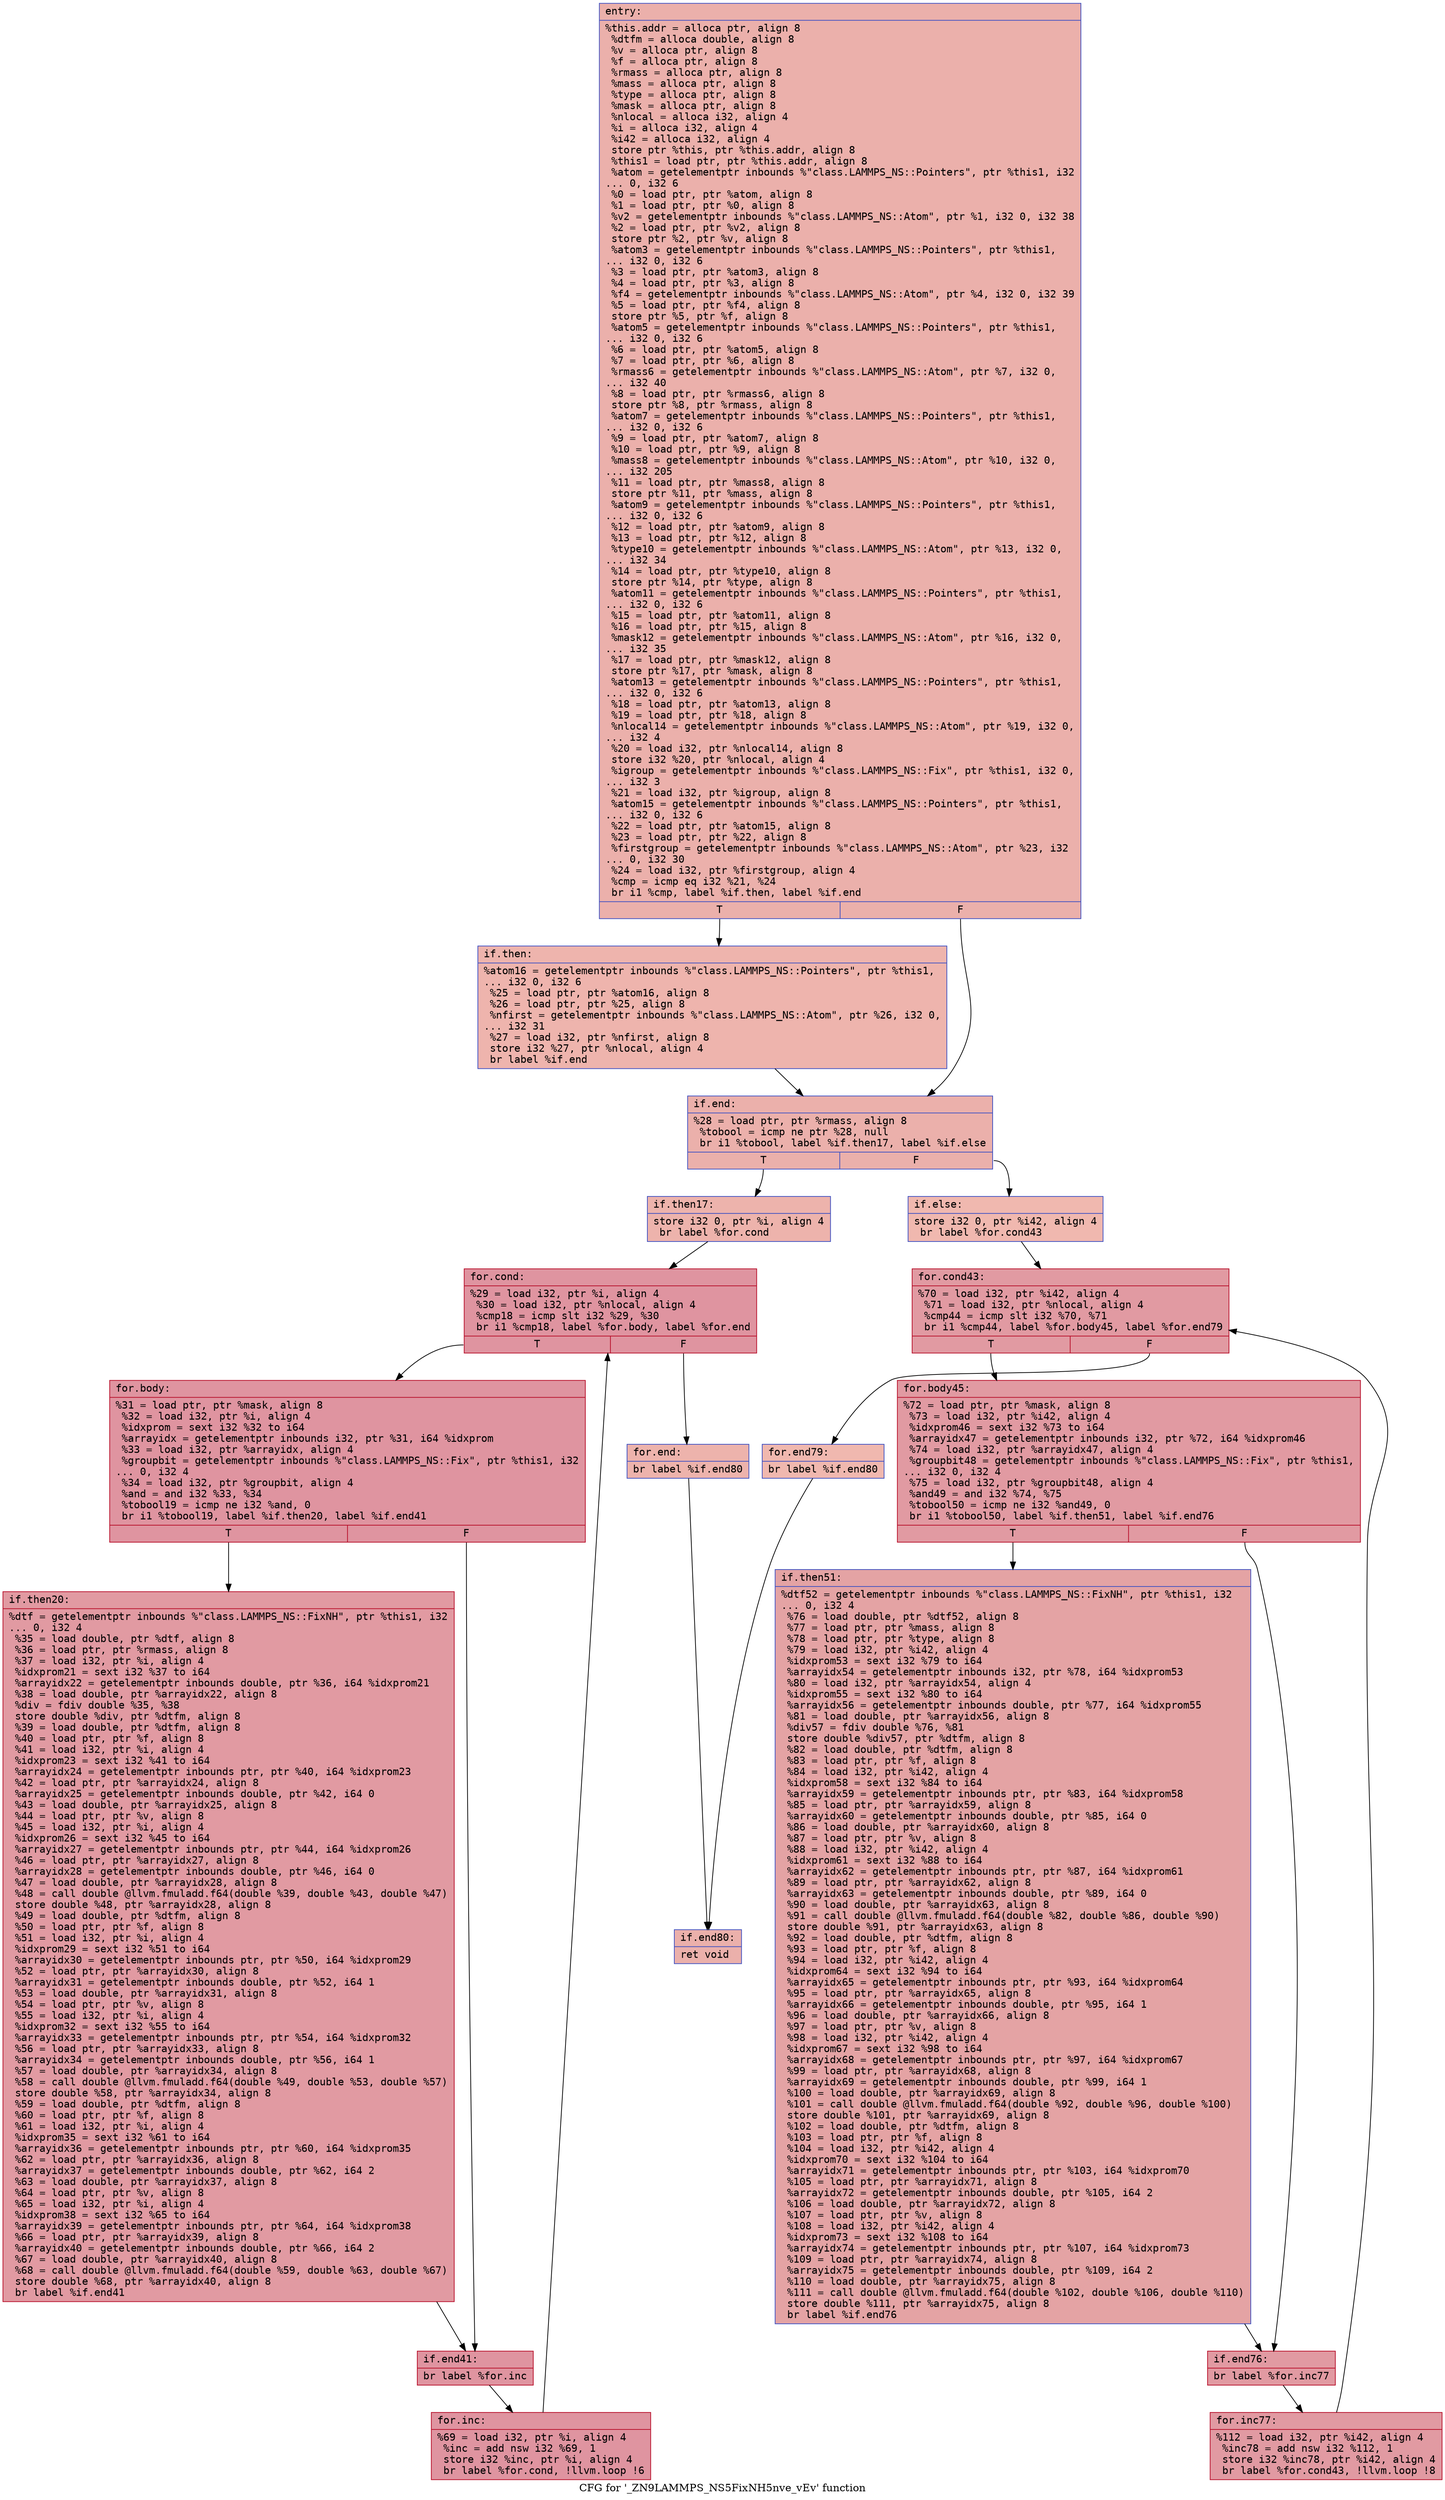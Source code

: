 digraph "CFG for '_ZN9LAMMPS_NS5FixNH5nve_vEv' function" {
	label="CFG for '_ZN9LAMMPS_NS5FixNH5nve_vEv' function";

	Node0x55b2c7e03810 [shape=record,color="#3d50c3ff", style=filled, fillcolor="#d24b4070" fontname="Courier",label="{entry:\l|  %this.addr = alloca ptr, align 8\l  %dtfm = alloca double, align 8\l  %v = alloca ptr, align 8\l  %f = alloca ptr, align 8\l  %rmass = alloca ptr, align 8\l  %mass = alloca ptr, align 8\l  %type = alloca ptr, align 8\l  %mask = alloca ptr, align 8\l  %nlocal = alloca i32, align 4\l  %i = alloca i32, align 4\l  %i42 = alloca i32, align 4\l  store ptr %this, ptr %this.addr, align 8\l  %this1 = load ptr, ptr %this.addr, align 8\l  %atom = getelementptr inbounds %\"class.LAMMPS_NS::Pointers\", ptr %this1, i32\l... 0, i32 6\l  %0 = load ptr, ptr %atom, align 8\l  %1 = load ptr, ptr %0, align 8\l  %v2 = getelementptr inbounds %\"class.LAMMPS_NS::Atom\", ptr %1, i32 0, i32 38\l  %2 = load ptr, ptr %v2, align 8\l  store ptr %2, ptr %v, align 8\l  %atom3 = getelementptr inbounds %\"class.LAMMPS_NS::Pointers\", ptr %this1,\l... i32 0, i32 6\l  %3 = load ptr, ptr %atom3, align 8\l  %4 = load ptr, ptr %3, align 8\l  %f4 = getelementptr inbounds %\"class.LAMMPS_NS::Atom\", ptr %4, i32 0, i32 39\l  %5 = load ptr, ptr %f4, align 8\l  store ptr %5, ptr %f, align 8\l  %atom5 = getelementptr inbounds %\"class.LAMMPS_NS::Pointers\", ptr %this1,\l... i32 0, i32 6\l  %6 = load ptr, ptr %atom5, align 8\l  %7 = load ptr, ptr %6, align 8\l  %rmass6 = getelementptr inbounds %\"class.LAMMPS_NS::Atom\", ptr %7, i32 0,\l... i32 40\l  %8 = load ptr, ptr %rmass6, align 8\l  store ptr %8, ptr %rmass, align 8\l  %atom7 = getelementptr inbounds %\"class.LAMMPS_NS::Pointers\", ptr %this1,\l... i32 0, i32 6\l  %9 = load ptr, ptr %atom7, align 8\l  %10 = load ptr, ptr %9, align 8\l  %mass8 = getelementptr inbounds %\"class.LAMMPS_NS::Atom\", ptr %10, i32 0,\l... i32 205\l  %11 = load ptr, ptr %mass8, align 8\l  store ptr %11, ptr %mass, align 8\l  %atom9 = getelementptr inbounds %\"class.LAMMPS_NS::Pointers\", ptr %this1,\l... i32 0, i32 6\l  %12 = load ptr, ptr %atom9, align 8\l  %13 = load ptr, ptr %12, align 8\l  %type10 = getelementptr inbounds %\"class.LAMMPS_NS::Atom\", ptr %13, i32 0,\l... i32 34\l  %14 = load ptr, ptr %type10, align 8\l  store ptr %14, ptr %type, align 8\l  %atom11 = getelementptr inbounds %\"class.LAMMPS_NS::Pointers\", ptr %this1,\l... i32 0, i32 6\l  %15 = load ptr, ptr %atom11, align 8\l  %16 = load ptr, ptr %15, align 8\l  %mask12 = getelementptr inbounds %\"class.LAMMPS_NS::Atom\", ptr %16, i32 0,\l... i32 35\l  %17 = load ptr, ptr %mask12, align 8\l  store ptr %17, ptr %mask, align 8\l  %atom13 = getelementptr inbounds %\"class.LAMMPS_NS::Pointers\", ptr %this1,\l... i32 0, i32 6\l  %18 = load ptr, ptr %atom13, align 8\l  %19 = load ptr, ptr %18, align 8\l  %nlocal14 = getelementptr inbounds %\"class.LAMMPS_NS::Atom\", ptr %19, i32 0,\l... i32 4\l  %20 = load i32, ptr %nlocal14, align 8\l  store i32 %20, ptr %nlocal, align 4\l  %igroup = getelementptr inbounds %\"class.LAMMPS_NS::Fix\", ptr %this1, i32 0,\l... i32 3\l  %21 = load i32, ptr %igroup, align 8\l  %atom15 = getelementptr inbounds %\"class.LAMMPS_NS::Pointers\", ptr %this1,\l... i32 0, i32 6\l  %22 = load ptr, ptr %atom15, align 8\l  %23 = load ptr, ptr %22, align 8\l  %firstgroup = getelementptr inbounds %\"class.LAMMPS_NS::Atom\", ptr %23, i32\l... 0, i32 30\l  %24 = load i32, ptr %firstgroup, align 4\l  %cmp = icmp eq i32 %21, %24\l  br i1 %cmp, label %if.then, label %if.end\l|{<s0>T|<s1>F}}"];
	Node0x55b2c7e03810:s0 -> Node0x55b2c7e0d8e0[tooltip="entry -> if.then\nProbability 50.00%" ];
	Node0x55b2c7e03810:s1 -> Node0x55b2c7e0d950[tooltip="entry -> if.end\nProbability 50.00%" ];
	Node0x55b2c7e0d8e0 [shape=record,color="#3d50c3ff", style=filled, fillcolor="#d8564670" fontname="Courier",label="{if.then:\l|  %atom16 = getelementptr inbounds %\"class.LAMMPS_NS::Pointers\", ptr %this1,\l... i32 0, i32 6\l  %25 = load ptr, ptr %atom16, align 8\l  %26 = load ptr, ptr %25, align 8\l  %nfirst = getelementptr inbounds %\"class.LAMMPS_NS::Atom\", ptr %26, i32 0,\l... i32 31\l  %27 = load i32, ptr %nfirst, align 8\l  store i32 %27, ptr %nlocal, align 4\l  br label %if.end\l}"];
	Node0x55b2c7e0d8e0 -> Node0x55b2c7e0d950[tooltip="if.then -> if.end\nProbability 100.00%" ];
	Node0x55b2c7e0d950 [shape=record,color="#3d50c3ff", style=filled, fillcolor="#d24b4070" fontname="Courier",label="{if.end:\l|  %28 = load ptr, ptr %rmass, align 8\l  %tobool = icmp ne ptr %28, null\l  br i1 %tobool, label %if.then17, label %if.else\l|{<s0>T|<s1>F}}"];
	Node0x55b2c7e0d950:s0 -> Node0x55b2c7e0dff0[tooltip="if.end -> if.then17\nProbability 62.50%" ];
	Node0x55b2c7e0d950:s1 -> Node0x55b2c7e0e070[tooltip="if.end -> if.else\nProbability 37.50%" ];
	Node0x55b2c7e0dff0 [shape=record,color="#3d50c3ff", style=filled, fillcolor="#d6524470" fontname="Courier",label="{if.then17:\l|  store i32 0, ptr %i, align 4\l  br label %for.cond\l}"];
	Node0x55b2c7e0dff0 -> Node0x55b2c7e0e230[tooltip="if.then17 -> for.cond\nProbability 100.00%" ];
	Node0x55b2c7e0e230 [shape=record,color="#b70d28ff", style=filled, fillcolor="#b70d2870" fontname="Courier",label="{for.cond:\l|  %29 = load i32, ptr %i, align 4\l  %30 = load i32, ptr %nlocal, align 4\l  %cmp18 = icmp slt i32 %29, %30\l  br i1 %cmp18, label %for.body, label %for.end\l|{<s0>T|<s1>F}}"];
	Node0x55b2c7e0e230:s0 -> Node0x55b2c7e0e4d0[tooltip="for.cond -> for.body\nProbability 96.88%" ];
	Node0x55b2c7e0e230:s1 -> Node0x55b2c7e0e550[tooltip="for.cond -> for.end\nProbability 3.12%" ];
	Node0x55b2c7e0e4d0 [shape=record,color="#b70d28ff", style=filled, fillcolor="#b70d2870" fontname="Courier",label="{for.body:\l|  %31 = load ptr, ptr %mask, align 8\l  %32 = load i32, ptr %i, align 4\l  %idxprom = sext i32 %32 to i64\l  %arrayidx = getelementptr inbounds i32, ptr %31, i64 %idxprom\l  %33 = load i32, ptr %arrayidx, align 4\l  %groupbit = getelementptr inbounds %\"class.LAMMPS_NS::Fix\", ptr %this1, i32\l... 0, i32 4\l  %34 = load i32, ptr %groupbit, align 4\l  %and = and i32 %33, %34\l  %tobool19 = icmp ne i32 %and, 0\l  br i1 %tobool19, label %if.then20, label %if.end41\l|{<s0>T|<s1>F}}"];
	Node0x55b2c7e0e4d0:s0 -> Node0x55b2c7e0ec30[tooltip="for.body -> if.then20\nProbability 62.50%" ];
	Node0x55b2c7e0e4d0:s1 -> Node0x55b2c7e0cb10[tooltip="for.body -> if.end41\nProbability 37.50%" ];
	Node0x55b2c7e0ec30 [shape=record,color="#b70d28ff", style=filled, fillcolor="#bb1b2c70" fontname="Courier",label="{if.then20:\l|  %dtf = getelementptr inbounds %\"class.LAMMPS_NS::FixNH\", ptr %this1, i32\l... 0, i32 4\l  %35 = load double, ptr %dtf, align 8\l  %36 = load ptr, ptr %rmass, align 8\l  %37 = load i32, ptr %i, align 4\l  %idxprom21 = sext i32 %37 to i64\l  %arrayidx22 = getelementptr inbounds double, ptr %36, i64 %idxprom21\l  %38 = load double, ptr %arrayidx22, align 8\l  %div = fdiv double %35, %38\l  store double %div, ptr %dtfm, align 8\l  %39 = load double, ptr %dtfm, align 8\l  %40 = load ptr, ptr %f, align 8\l  %41 = load i32, ptr %i, align 4\l  %idxprom23 = sext i32 %41 to i64\l  %arrayidx24 = getelementptr inbounds ptr, ptr %40, i64 %idxprom23\l  %42 = load ptr, ptr %arrayidx24, align 8\l  %arrayidx25 = getelementptr inbounds double, ptr %42, i64 0\l  %43 = load double, ptr %arrayidx25, align 8\l  %44 = load ptr, ptr %v, align 8\l  %45 = load i32, ptr %i, align 4\l  %idxprom26 = sext i32 %45 to i64\l  %arrayidx27 = getelementptr inbounds ptr, ptr %44, i64 %idxprom26\l  %46 = load ptr, ptr %arrayidx27, align 8\l  %arrayidx28 = getelementptr inbounds double, ptr %46, i64 0\l  %47 = load double, ptr %arrayidx28, align 8\l  %48 = call double @llvm.fmuladd.f64(double %39, double %43, double %47)\l  store double %48, ptr %arrayidx28, align 8\l  %49 = load double, ptr %dtfm, align 8\l  %50 = load ptr, ptr %f, align 8\l  %51 = load i32, ptr %i, align 4\l  %idxprom29 = sext i32 %51 to i64\l  %arrayidx30 = getelementptr inbounds ptr, ptr %50, i64 %idxprom29\l  %52 = load ptr, ptr %arrayidx30, align 8\l  %arrayidx31 = getelementptr inbounds double, ptr %52, i64 1\l  %53 = load double, ptr %arrayidx31, align 8\l  %54 = load ptr, ptr %v, align 8\l  %55 = load i32, ptr %i, align 4\l  %idxprom32 = sext i32 %55 to i64\l  %arrayidx33 = getelementptr inbounds ptr, ptr %54, i64 %idxprom32\l  %56 = load ptr, ptr %arrayidx33, align 8\l  %arrayidx34 = getelementptr inbounds double, ptr %56, i64 1\l  %57 = load double, ptr %arrayidx34, align 8\l  %58 = call double @llvm.fmuladd.f64(double %49, double %53, double %57)\l  store double %58, ptr %arrayidx34, align 8\l  %59 = load double, ptr %dtfm, align 8\l  %60 = load ptr, ptr %f, align 8\l  %61 = load i32, ptr %i, align 4\l  %idxprom35 = sext i32 %61 to i64\l  %arrayidx36 = getelementptr inbounds ptr, ptr %60, i64 %idxprom35\l  %62 = load ptr, ptr %arrayidx36, align 8\l  %arrayidx37 = getelementptr inbounds double, ptr %62, i64 2\l  %63 = load double, ptr %arrayidx37, align 8\l  %64 = load ptr, ptr %v, align 8\l  %65 = load i32, ptr %i, align 4\l  %idxprom38 = sext i32 %65 to i64\l  %arrayidx39 = getelementptr inbounds ptr, ptr %64, i64 %idxprom38\l  %66 = load ptr, ptr %arrayidx39, align 8\l  %arrayidx40 = getelementptr inbounds double, ptr %66, i64 2\l  %67 = load double, ptr %arrayidx40, align 8\l  %68 = call double @llvm.fmuladd.f64(double %59, double %63, double %67)\l  store double %68, ptr %arrayidx40, align 8\l  br label %if.end41\l}"];
	Node0x55b2c7e0ec30 -> Node0x55b2c7e0cb10[tooltip="if.then20 -> if.end41\nProbability 100.00%" ];
	Node0x55b2c7e0cb10 [shape=record,color="#b70d28ff", style=filled, fillcolor="#b70d2870" fontname="Courier",label="{if.end41:\l|  br label %for.inc\l}"];
	Node0x55b2c7e0cb10 -> Node0x55b2c7e11f40[tooltip="if.end41 -> for.inc\nProbability 100.00%" ];
	Node0x55b2c7e11f40 [shape=record,color="#b70d28ff", style=filled, fillcolor="#b70d2870" fontname="Courier",label="{for.inc:\l|  %69 = load i32, ptr %i, align 4\l  %inc = add nsw i32 %69, 1\l  store i32 %inc, ptr %i, align 4\l  br label %for.cond, !llvm.loop !6\l}"];
	Node0x55b2c7e11f40 -> Node0x55b2c7e0e230[tooltip="for.inc -> for.cond\nProbability 100.00%" ];
	Node0x55b2c7e0e550 [shape=record,color="#3d50c3ff", style=filled, fillcolor="#d6524470" fontname="Courier",label="{for.end:\l|  br label %if.end80\l}"];
	Node0x55b2c7e0e550 -> Node0x55b2c7e12370[tooltip="for.end -> if.end80\nProbability 100.00%" ];
	Node0x55b2c7e0e070 [shape=record,color="#3d50c3ff", style=filled, fillcolor="#dc5d4a70" fontname="Courier",label="{if.else:\l|  store i32 0, ptr %i42, align 4\l  br label %for.cond43\l}"];
	Node0x55b2c7e0e070 -> Node0x55b2c7e124d0[tooltip="if.else -> for.cond43\nProbability 100.00%" ];
	Node0x55b2c7e124d0 [shape=record,color="#b70d28ff", style=filled, fillcolor="#bb1b2c70" fontname="Courier",label="{for.cond43:\l|  %70 = load i32, ptr %i42, align 4\l  %71 = load i32, ptr %nlocal, align 4\l  %cmp44 = icmp slt i32 %70, %71\l  br i1 %cmp44, label %for.body45, label %for.end79\l|{<s0>T|<s1>F}}"];
	Node0x55b2c7e124d0:s0 -> Node0x55b2c7e12740[tooltip="for.cond43 -> for.body45\nProbability 96.88%" ];
	Node0x55b2c7e124d0:s1 -> Node0x55b2c7e127c0[tooltip="for.cond43 -> for.end79\nProbability 3.12%" ];
	Node0x55b2c7e12740 [shape=record,color="#b70d28ff", style=filled, fillcolor="#bb1b2c70" fontname="Courier",label="{for.body45:\l|  %72 = load ptr, ptr %mask, align 8\l  %73 = load i32, ptr %i42, align 4\l  %idxprom46 = sext i32 %73 to i64\l  %arrayidx47 = getelementptr inbounds i32, ptr %72, i64 %idxprom46\l  %74 = load i32, ptr %arrayidx47, align 4\l  %groupbit48 = getelementptr inbounds %\"class.LAMMPS_NS::Fix\", ptr %this1,\l... i32 0, i32 4\l  %75 = load i32, ptr %groupbit48, align 4\l  %and49 = and i32 %74, %75\l  %tobool50 = icmp ne i32 %and49, 0\l  br i1 %tobool50, label %if.then51, label %if.end76\l|{<s0>T|<s1>F}}"];
	Node0x55b2c7e12740:s0 -> Node0x55b2c7e12ec0[tooltip="for.body45 -> if.then51\nProbability 62.50%" ];
	Node0x55b2c7e12740:s1 -> Node0x55b2c7e12f40[tooltip="for.body45 -> if.end76\nProbability 37.50%" ];
	Node0x55b2c7e12ec0 [shape=record,color="#3d50c3ff", style=filled, fillcolor="#c32e3170" fontname="Courier",label="{if.then51:\l|  %dtf52 = getelementptr inbounds %\"class.LAMMPS_NS::FixNH\", ptr %this1, i32\l... 0, i32 4\l  %76 = load double, ptr %dtf52, align 8\l  %77 = load ptr, ptr %mass, align 8\l  %78 = load ptr, ptr %type, align 8\l  %79 = load i32, ptr %i42, align 4\l  %idxprom53 = sext i32 %79 to i64\l  %arrayidx54 = getelementptr inbounds i32, ptr %78, i64 %idxprom53\l  %80 = load i32, ptr %arrayidx54, align 4\l  %idxprom55 = sext i32 %80 to i64\l  %arrayidx56 = getelementptr inbounds double, ptr %77, i64 %idxprom55\l  %81 = load double, ptr %arrayidx56, align 8\l  %div57 = fdiv double %76, %81\l  store double %div57, ptr %dtfm, align 8\l  %82 = load double, ptr %dtfm, align 8\l  %83 = load ptr, ptr %f, align 8\l  %84 = load i32, ptr %i42, align 4\l  %idxprom58 = sext i32 %84 to i64\l  %arrayidx59 = getelementptr inbounds ptr, ptr %83, i64 %idxprom58\l  %85 = load ptr, ptr %arrayidx59, align 8\l  %arrayidx60 = getelementptr inbounds double, ptr %85, i64 0\l  %86 = load double, ptr %arrayidx60, align 8\l  %87 = load ptr, ptr %v, align 8\l  %88 = load i32, ptr %i42, align 4\l  %idxprom61 = sext i32 %88 to i64\l  %arrayidx62 = getelementptr inbounds ptr, ptr %87, i64 %idxprom61\l  %89 = load ptr, ptr %arrayidx62, align 8\l  %arrayidx63 = getelementptr inbounds double, ptr %89, i64 0\l  %90 = load double, ptr %arrayidx63, align 8\l  %91 = call double @llvm.fmuladd.f64(double %82, double %86, double %90)\l  store double %91, ptr %arrayidx63, align 8\l  %92 = load double, ptr %dtfm, align 8\l  %93 = load ptr, ptr %f, align 8\l  %94 = load i32, ptr %i42, align 4\l  %idxprom64 = sext i32 %94 to i64\l  %arrayidx65 = getelementptr inbounds ptr, ptr %93, i64 %idxprom64\l  %95 = load ptr, ptr %arrayidx65, align 8\l  %arrayidx66 = getelementptr inbounds double, ptr %95, i64 1\l  %96 = load double, ptr %arrayidx66, align 8\l  %97 = load ptr, ptr %v, align 8\l  %98 = load i32, ptr %i42, align 4\l  %idxprom67 = sext i32 %98 to i64\l  %arrayidx68 = getelementptr inbounds ptr, ptr %97, i64 %idxprom67\l  %99 = load ptr, ptr %arrayidx68, align 8\l  %arrayidx69 = getelementptr inbounds double, ptr %99, i64 1\l  %100 = load double, ptr %arrayidx69, align 8\l  %101 = call double @llvm.fmuladd.f64(double %92, double %96, double %100)\l  store double %101, ptr %arrayidx69, align 8\l  %102 = load double, ptr %dtfm, align 8\l  %103 = load ptr, ptr %f, align 8\l  %104 = load i32, ptr %i42, align 4\l  %idxprom70 = sext i32 %104 to i64\l  %arrayidx71 = getelementptr inbounds ptr, ptr %103, i64 %idxprom70\l  %105 = load ptr, ptr %arrayidx71, align 8\l  %arrayidx72 = getelementptr inbounds double, ptr %105, i64 2\l  %106 = load double, ptr %arrayidx72, align 8\l  %107 = load ptr, ptr %v, align 8\l  %108 = load i32, ptr %i42, align 4\l  %idxprom73 = sext i32 %108 to i64\l  %arrayidx74 = getelementptr inbounds ptr, ptr %107, i64 %idxprom73\l  %109 = load ptr, ptr %arrayidx74, align 8\l  %arrayidx75 = getelementptr inbounds double, ptr %109, i64 2\l  %110 = load double, ptr %arrayidx75, align 8\l  %111 = call double @llvm.fmuladd.f64(double %102, double %106, double %110)\l  store double %111, ptr %arrayidx75, align 8\l  br label %if.end76\l}"];
	Node0x55b2c7e12ec0 -> Node0x55b2c7e12f40[tooltip="if.then51 -> if.end76\nProbability 100.00%" ];
	Node0x55b2c7e12f40 [shape=record,color="#b70d28ff", style=filled, fillcolor="#bb1b2c70" fontname="Courier",label="{if.end76:\l|  br label %for.inc77\l}"];
	Node0x55b2c7e12f40 -> Node0x55b2c7e16820[tooltip="if.end76 -> for.inc77\nProbability 100.00%" ];
	Node0x55b2c7e16820 [shape=record,color="#b70d28ff", style=filled, fillcolor="#bb1b2c70" fontname="Courier",label="{for.inc77:\l|  %112 = load i32, ptr %i42, align 4\l  %inc78 = add nsw i32 %112, 1\l  store i32 %inc78, ptr %i42, align 4\l  br label %for.cond43, !llvm.loop !8\l}"];
	Node0x55b2c7e16820 -> Node0x55b2c7e124d0[tooltip="for.inc77 -> for.cond43\nProbability 100.00%" ];
	Node0x55b2c7e127c0 [shape=record,color="#3d50c3ff", style=filled, fillcolor="#dc5d4a70" fontname="Courier",label="{for.end79:\l|  br label %if.end80\l}"];
	Node0x55b2c7e127c0 -> Node0x55b2c7e12370[tooltip="for.end79 -> if.end80\nProbability 100.00%" ];
	Node0x55b2c7e12370 [shape=record,color="#3d50c3ff", style=filled, fillcolor="#d24b4070" fontname="Courier",label="{if.end80:\l|  ret void\l}"];
}
